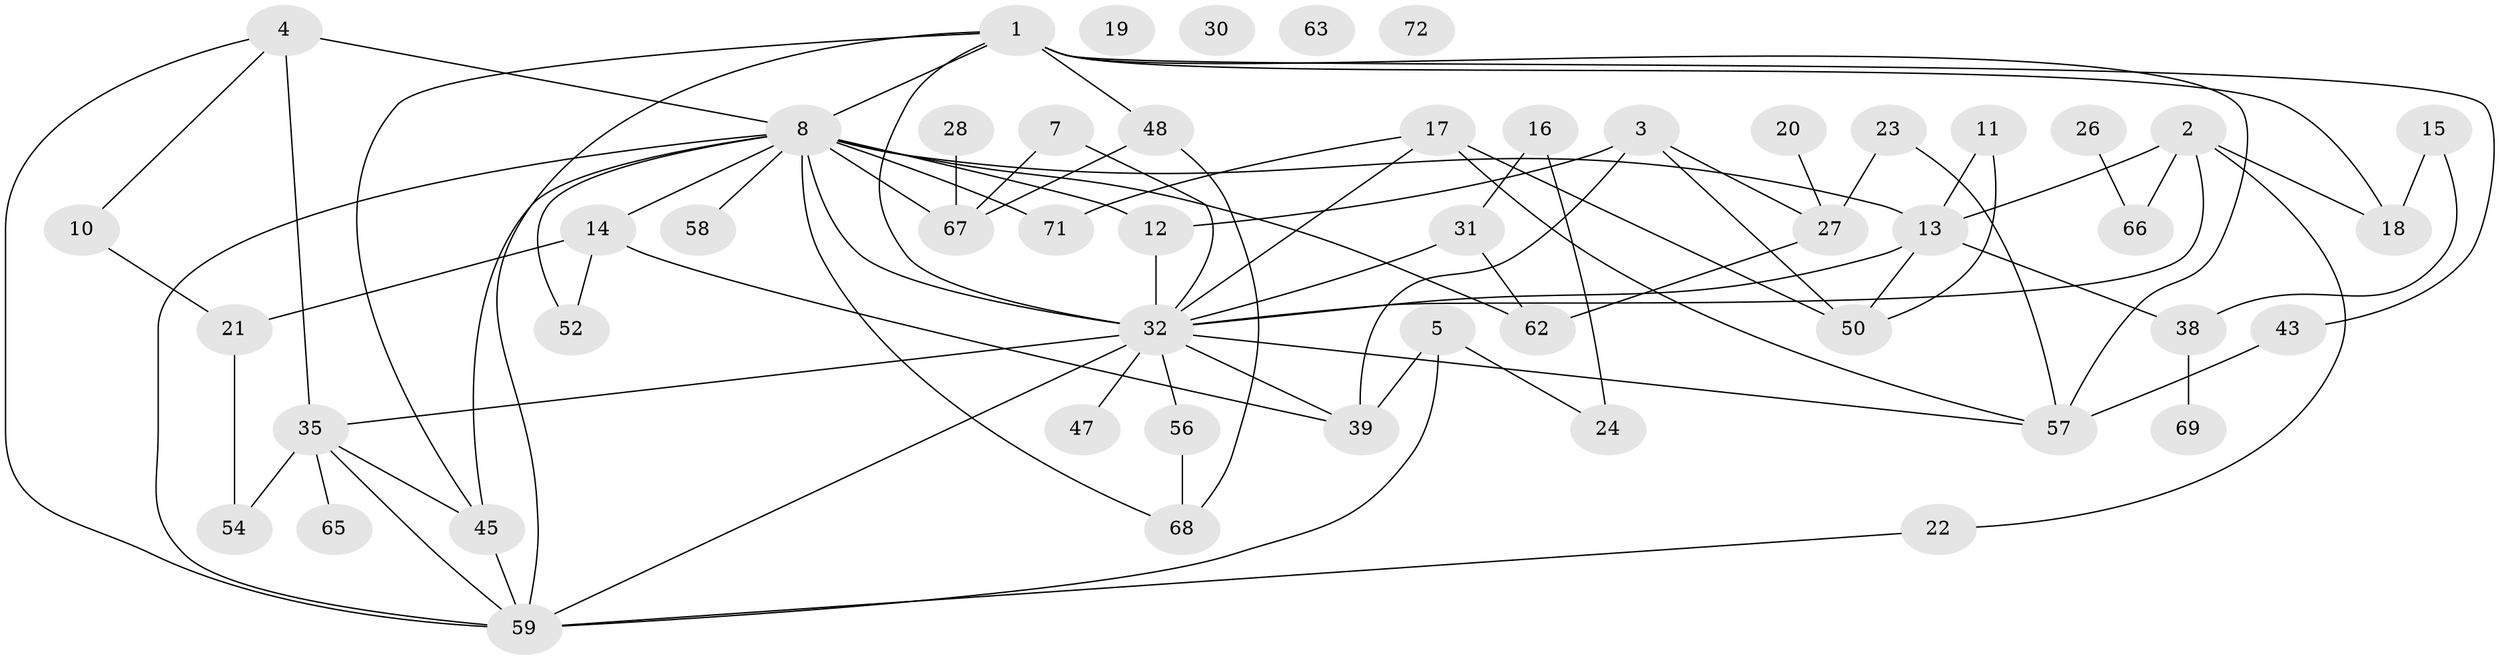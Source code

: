 // original degree distribution, {3: 0.1411764705882353, 5: 0.09411764705882353, 4: 0.18823529411764706, 2: 0.29411764705882354, 6: 0.058823529411764705, 7: 0.023529411764705882, 1: 0.16470588235294117, 0: 0.03529411764705882}
// Generated by graph-tools (version 1.1) at 2025/16/03/04/25 18:16:28]
// undirected, 51 vertices, 82 edges
graph export_dot {
graph [start="1"]
  node [color=gray90,style=filled];
  1 [super="+25"];
  2 [super="+51"];
  3;
  4 [super="+6"];
  5;
  7;
  8 [super="+55+9"];
  10;
  11 [super="+60"];
  12 [super="+33"];
  13 [super="+44"];
  14 [super="+36"];
  15;
  16 [super="+29"];
  17 [super="+82"];
  18 [super="+41"];
  19 [super="+73"];
  20;
  21;
  22 [super="+40"];
  23;
  24 [super="+53"];
  26;
  27;
  28;
  30;
  31 [super="+46"];
  32 [super="+42+37"];
  35 [super="+49"];
  38 [super="+70"];
  39;
  43;
  45 [super="+85"];
  47;
  48;
  50;
  52;
  54;
  56;
  57 [super="+61"];
  58;
  59 [super="+80"];
  62;
  63;
  65;
  66;
  67;
  68 [super="+75"];
  69;
  71;
  72;
  1 -- 43;
  1 -- 48;
  1 -- 8;
  1 -- 45;
  1 -- 57;
  1 -- 59;
  1 -- 18;
  1 -- 32;
  2 -- 22;
  2 -- 13;
  2 -- 18;
  2 -- 66;
  2 -- 32;
  3 -- 27;
  3 -- 39;
  3 -- 50;
  3 -- 12;
  4 -- 10;
  4 -- 35;
  4 -- 59;
  4 -- 8;
  5 -- 39;
  5 -- 59;
  5 -- 24;
  7 -- 67;
  7 -- 32;
  8 -- 45;
  8 -- 71 [weight=3];
  8 -- 62;
  8 -- 59 [weight=3];
  8 -- 14;
  8 -- 67;
  8 -- 68;
  8 -- 12;
  8 -- 13;
  8 -- 52;
  8 -- 58;
  8 -- 32 [weight=2];
  10 -- 21;
  11 -- 50;
  11 -- 13;
  12 -- 32;
  13 -- 38;
  13 -- 50;
  13 -- 32;
  14 -- 21;
  14 -- 52;
  14 -- 39;
  15 -- 18;
  15 -- 38;
  16 -- 24;
  16 -- 31;
  17 -- 71;
  17 -- 50;
  17 -- 57;
  17 -- 32;
  20 -- 27;
  21 -- 54;
  22 -- 59;
  23 -- 27;
  23 -- 57;
  26 -- 66;
  27 -- 62;
  28 -- 67;
  31 -- 62;
  31 -- 32;
  32 -- 56;
  32 -- 59 [weight=3];
  32 -- 47;
  32 -- 35;
  32 -- 39;
  32 -- 57;
  35 -- 45;
  35 -- 54;
  35 -- 65;
  35 -- 59;
  38 -- 69;
  43 -- 57;
  45 -- 59;
  48 -- 67;
  48 -- 68;
  56 -- 68;
}

